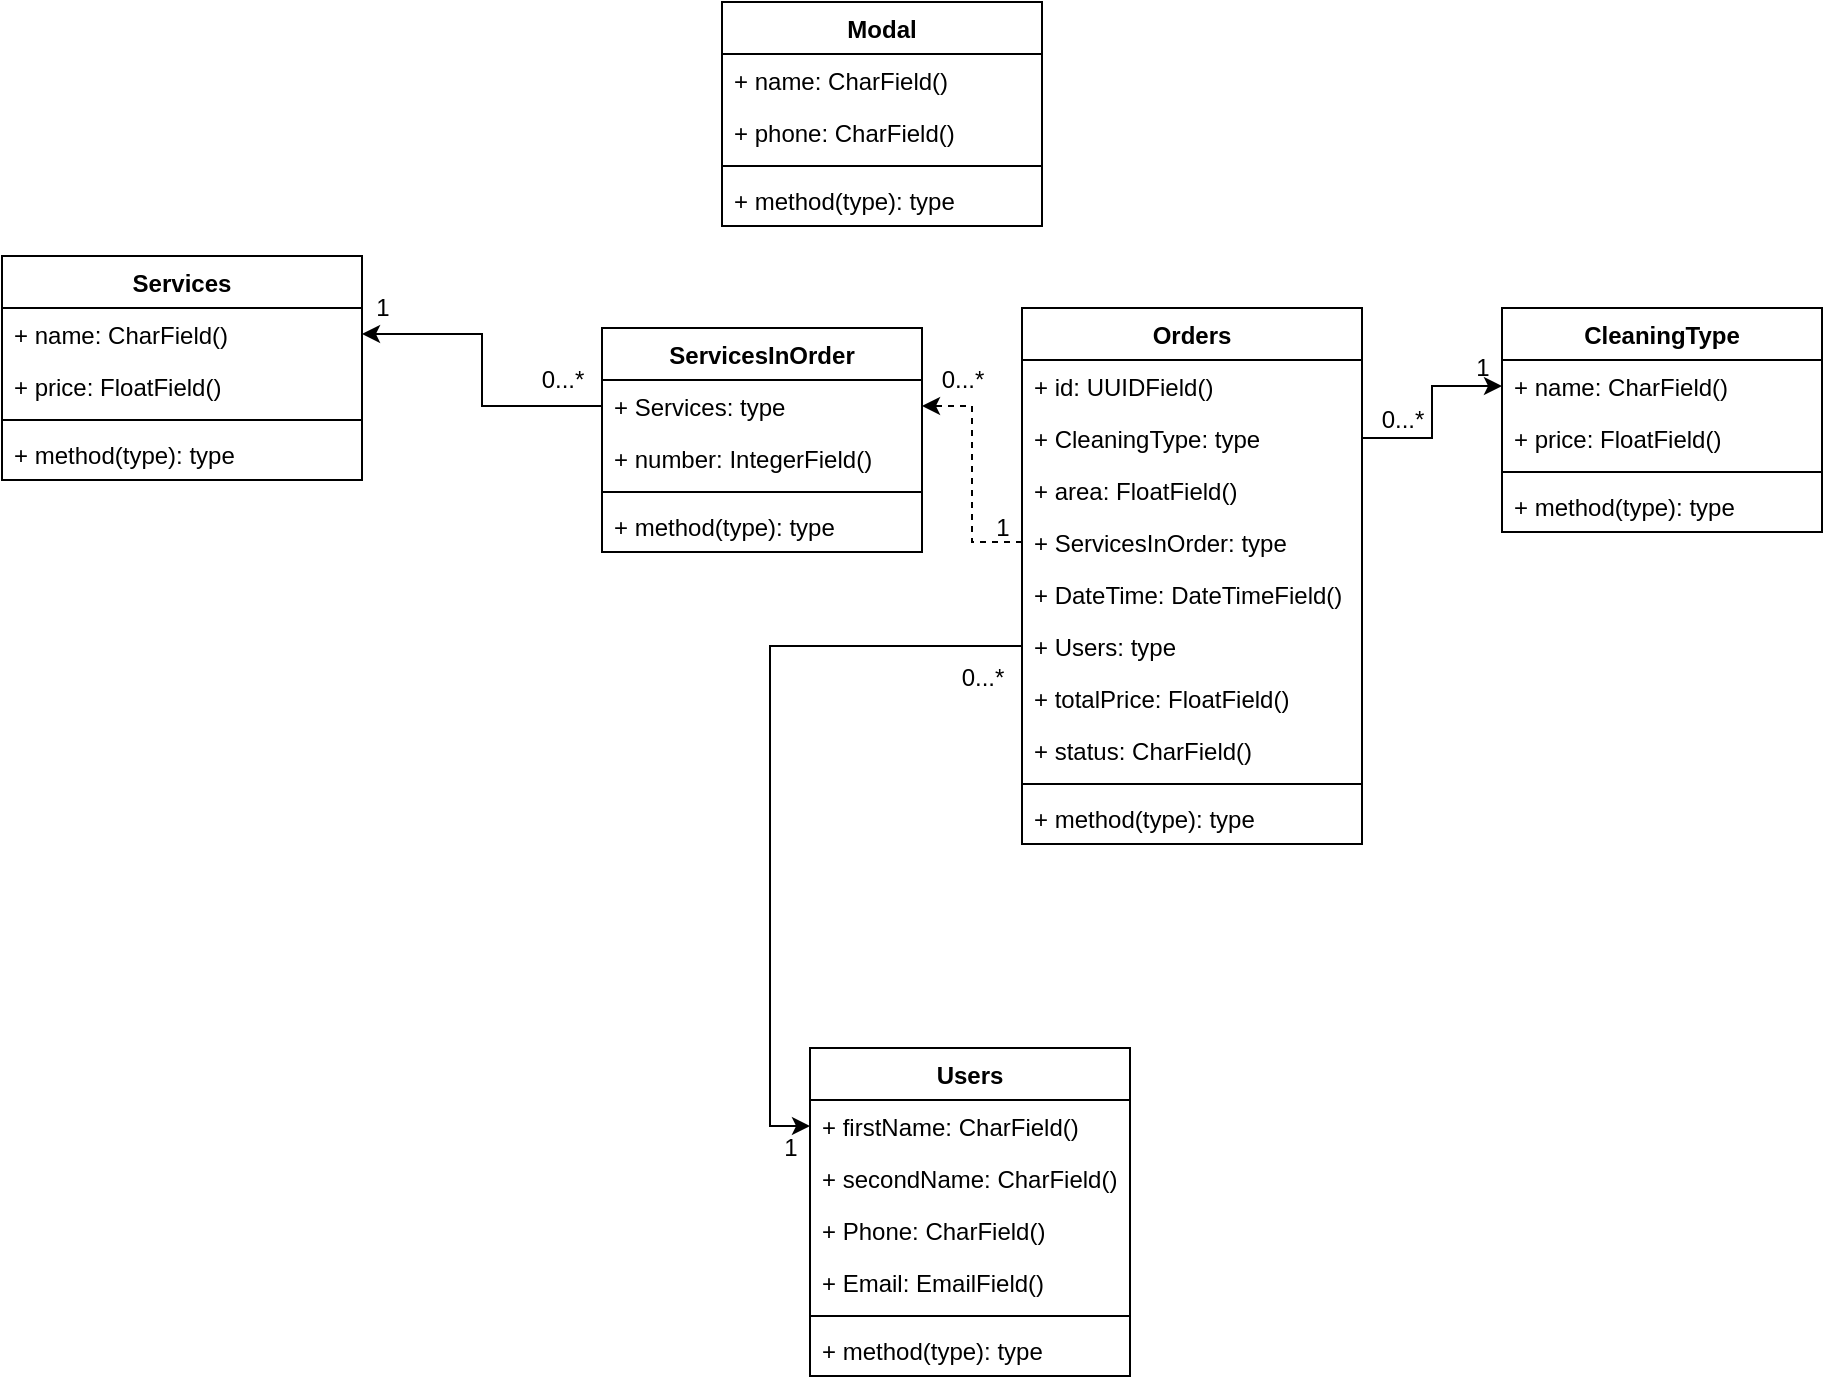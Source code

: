 <mxfile version="15.9.1" type="github">
  <diagram id="ygY2HYuMcvHjH5VAy_jx" name="Page-1">
    <mxGraphModel dx="2009" dy="800" grid="1" gridSize="10" guides="1" tooltips="1" connect="1" arrows="1" fold="1" page="1" pageScale="1" pageWidth="827" pageHeight="1169" math="0" shadow="0">
      <root>
        <mxCell id="0" />
        <mxCell id="1" parent="0" />
        <mxCell id="gsLRtTmGLF1T1LJWoBjL-1" value="Modal" style="swimlane;fontStyle=1;align=center;verticalAlign=top;childLayout=stackLayout;horizontal=1;startSize=26;horizontalStack=0;resizeParent=1;resizeParentMax=0;resizeLast=0;collapsible=1;marginBottom=0;" vertex="1" parent="1">
          <mxGeometry x="290" y="247" width="160" height="112" as="geometry" />
        </mxCell>
        <mxCell id="gsLRtTmGLF1T1LJWoBjL-2" value="+ name: CharField()" style="text;strokeColor=none;fillColor=none;align=left;verticalAlign=top;spacingLeft=4;spacingRight=4;overflow=hidden;rotatable=0;points=[[0,0.5],[1,0.5]];portConstraint=eastwest;" vertex="1" parent="gsLRtTmGLF1T1LJWoBjL-1">
          <mxGeometry y="26" width="160" height="26" as="geometry" />
        </mxCell>
        <mxCell id="gsLRtTmGLF1T1LJWoBjL-110" value="+ phone: CharField()" style="text;strokeColor=none;fillColor=none;align=left;verticalAlign=top;spacingLeft=4;spacingRight=4;overflow=hidden;rotatable=0;points=[[0,0.5],[1,0.5]];portConstraint=eastwest;" vertex="1" parent="gsLRtTmGLF1T1LJWoBjL-1">
          <mxGeometry y="52" width="160" height="26" as="geometry" />
        </mxCell>
        <mxCell id="gsLRtTmGLF1T1LJWoBjL-3" value="" style="line;strokeWidth=1;fillColor=none;align=left;verticalAlign=middle;spacingTop=-1;spacingLeft=3;spacingRight=3;rotatable=0;labelPosition=right;points=[];portConstraint=eastwest;" vertex="1" parent="gsLRtTmGLF1T1LJWoBjL-1">
          <mxGeometry y="78" width="160" height="8" as="geometry" />
        </mxCell>
        <mxCell id="gsLRtTmGLF1T1LJWoBjL-4" value="+ method(type): type" style="text;strokeColor=none;fillColor=none;align=left;verticalAlign=top;spacingLeft=4;spacingRight=4;overflow=hidden;rotatable=0;points=[[0,0.5],[1,0.5]];portConstraint=eastwest;" vertex="1" parent="gsLRtTmGLF1T1LJWoBjL-1">
          <mxGeometry y="86" width="160" height="26" as="geometry" />
        </mxCell>
        <mxCell id="gsLRtTmGLF1T1LJWoBjL-5" value="Orders" style="swimlane;fontStyle=1;align=center;verticalAlign=top;childLayout=stackLayout;horizontal=1;startSize=26;horizontalStack=0;resizeParent=1;resizeParentMax=0;resizeLast=0;collapsible=1;marginBottom=0;" vertex="1" parent="1">
          <mxGeometry x="440" y="400" width="170" height="268" as="geometry" />
        </mxCell>
        <mxCell id="gsLRtTmGLF1T1LJWoBjL-6" value="+ id: UUIDField()" style="text;strokeColor=none;fillColor=none;align=left;verticalAlign=top;spacingLeft=4;spacingRight=4;overflow=hidden;rotatable=0;points=[[0,0.5],[1,0.5]];portConstraint=eastwest;" vertex="1" parent="gsLRtTmGLF1T1LJWoBjL-5">
          <mxGeometry y="26" width="170" height="26" as="geometry" />
        </mxCell>
        <mxCell id="gsLRtTmGLF1T1LJWoBjL-68" value="+ CleaningType: type" style="text;strokeColor=none;fillColor=none;align=left;verticalAlign=top;spacingLeft=4;spacingRight=4;overflow=hidden;rotatable=0;points=[[0,0.5],[1,0.5]];portConstraint=eastwest;" vertex="1" parent="gsLRtTmGLF1T1LJWoBjL-5">
          <mxGeometry y="52" width="170" height="26" as="geometry" />
        </mxCell>
        <mxCell id="gsLRtTmGLF1T1LJWoBjL-69" value="+ area: FloatField()" style="text;strokeColor=none;fillColor=none;align=left;verticalAlign=top;spacingLeft=4;spacingRight=4;overflow=hidden;rotatable=0;points=[[0,0.5],[1,0.5]];portConstraint=eastwest;" vertex="1" parent="gsLRtTmGLF1T1LJWoBjL-5">
          <mxGeometry y="78" width="170" height="26" as="geometry" />
        </mxCell>
        <mxCell id="gsLRtTmGLF1T1LJWoBjL-70" value="+ ServicesInOrder: type" style="text;strokeColor=none;fillColor=none;align=left;verticalAlign=top;spacingLeft=4;spacingRight=4;overflow=hidden;rotatable=0;points=[[0,0.5],[1,0.5]];portConstraint=eastwest;" vertex="1" parent="gsLRtTmGLF1T1LJWoBjL-5">
          <mxGeometry y="104" width="170" height="26" as="geometry" />
        </mxCell>
        <mxCell id="gsLRtTmGLF1T1LJWoBjL-100" value="+ DateTime: DateTimeField()" style="text;strokeColor=none;fillColor=none;align=left;verticalAlign=top;spacingLeft=4;spacingRight=4;overflow=hidden;rotatable=0;points=[[0,0.5],[1,0.5]];portConstraint=eastwest;" vertex="1" parent="gsLRtTmGLF1T1LJWoBjL-5">
          <mxGeometry y="130" width="170" height="26" as="geometry" />
        </mxCell>
        <mxCell id="gsLRtTmGLF1T1LJWoBjL-101" value="+ Users: type" style="text;strokeColor=none;fillColor=none;align=left;verticalAlign=top;spacingLeft=4;spacingRight=4;overflow=hidden;rotatable=0;points=[[0,0.5],[1,0.5]];portConstraint=eastwest;" vertex="1" parent="gsLRtTmGLF1T1LJWoBjL-5">
          <mxGeometry y="156" width="170" height="26" as="geometry" />
        </mxCell>
        <mxCell id="gsLRtTmGLF1T1LJWoBjL-103" value="+ totalPrice: FloatField()" style="text;strokeColor=none;fillColor=none;align=left;verticalAlign=top;spacingLeft=4;spacingRight=4;overflow=hidden;rotatable=0;points=[[0,0.5],[1,0.5]];portConstraint=eastwest;" vertex="1" parent="gsLRtTmGLF1T1LJWoBjL-5">
          <mxGeometry y="182" width="170" height="26" as="geometry" />
        </mxCell>
        <mxCell id="gsLRtTmGLF1T1LJWoBjL-104" value="+ status: CharField()" style="text;strokeColor=none;fillColor=none;align=left;verticalAlign=top;spacingLeft=4;spacingRight=4;overflow=hidden;rotatable=0;points=[[0,0.5],[1,0.5]];portConstraint=eastwest;" vertex="1" parent="gsLRtTmGLF1T1LJWoBjL-5">
          <mxGeometry y="208" width="170" height="26" as="geometry" />
        </mxCell>
        <mxCell id="gsLRtTmGLF1T1LJWoBjL-7" value="" style="line;strokeWidth=1;fillColor=none;align=left;verticalAlign=middle;spacingTop=-1;spacingLeft=3;spacingRight=3;rotatable=0;labelPosition=right;points=[];portConstraint=eastwest;" vertex="1" parent="gsLRtTmGLF1T1LJWoBjL-5">
          <mxGeometry y="234" width="170" height="8" as="geometry" />
        </mxCell>
        <mxCell id="gsLRtTmGLF1T1LJWoBjL-8" value="+ method(type): type" style="text;strokeColor=none;fillColor=none;align=left;verticalAlign=top;spacingLeft=4;spacingRight=4;overflow=hidden;rotatable=0;points=[[0,0.5],[1,0.5]];portConstraint=eastwest;" vertex="1" parent="gsLRtTmGLF1T1LJWoBjL-5">
          <mxGeometry y="242" width="170" height="26" as="geometry" />
        </mxCell>
        <mxCell id="gsLRtTmGLF1T1LJWoBjL-9" value="Users" style="swimlane;fontStyle=1;align=center;verticalAlign=top;childLayout=stackLayout;horizontal=1;startSize=26;horizontalStack=0;resizeParent=1;resizeParentMax=0;resizeLast=0;collapsible=1;marginBottom=0;" vertex="1" parent="1">
          <mxGeometry x="334" y="770" width="160" height="164" as="geometry" />
        </mxCell>
        <mxCell id="gsLRtTmGLF1T1LJWoBjL-10" value="+ firstName: CharField()" style="text;strokeColor=none;fillColor=none;align=left;verticalAlign=top;spacingLeft=4;spacingRight=4;overflow=hidden;rotatable=0;points=[[0,0.5],[1,0.5]];portConstraint=eastwest;" vertex="1" parent="gsLRtTmGLF1T1LJWoBjL-9">
          <mxGeometry y="26" width="160" height="26" as="geometry" />
        </mxCell>
        <mxCell id="gsLRtTmGLF1T1LJWoBjL-54" value="+ secondName: CharField()" style="text;strokeColor=none;fillColor=none;align=left;verticalAlign=top;spacingLeft=4;spacingRight=4;overflow=hidden;rotatable=0;points=[[0,0.5],[1,0.5]];portConstraint=eastwest;" vertex="1" parent="gsLRtTmGLF1T1LJWoBjL-9">
          <mxGeometry y="52" width="160" height="26" as="geometry" />
        </mxCell>
        <mxCell id="gsLRtTmGLF1T1LJWoBjL-120" value="+ Phone: CharField()" style="text;strokeColor=none;fillColor=none;align=left;verticalAlign=top;spacingLeft=4;spacingRight=4;overflow=hidden;rotatable=0;points=[[0,0.5],[1,0.5]];portConstraint=eastwest;" vertex="1" parent="gsLRtTmGLF1T1LJWoBjL-9">
          <mxGeometry y="78" width="160" height="26" as="geometry" />
        </mxCell>
        <mxCell id="gsLRtTmGLF1T1LJWoBjL-121" value="+ Email: EmailField()" style="text;strokeColor=none;fillColor=none;align=left;verticalAlign=top;spacingLeft=4;spacingRight=4;overflow=hidden;rotatable=0;points=[[0,0.5],[1,0.5]];portConstraint=eastwest;" vertex="1" parent="gsLRtTmGLF1T1LJWoBjL-9">
          <mxGeometry y="104" width="160" height="26" as="geometry" />
        </mxCell>
        <mxCell id="gsLRtTmGLF1T1LJWoBjL-11" value="" style="line;strokeWidth=1;fillColor=none;align=left;verticalAlign=middle;spacingTop=-1;spacingLeft=3;spacingRight=3;rotatable=0;labelPosition=right;points=[];portConstraint=eastwest;" vertex="1" parent="gsLRtTmGLF1T1LJWoBjL-9">
          <mxGeometry y="130" width="160" height="8" as="geometry" />
        </mxCell>
        <mxCell id="gsLRtTmGLF1T1LJWoBjL-12" value="+ method(type): type" style="text;strokeColor=none;fillColor=none;align=left;verticalAlign=top;spacingLeft=4;spacingRight=4;overflow=hidden;rotatable=0;points=[[0,0.5],[1,0.5]];portConstraint=eastwest;" vertex="1" parent="gsLRtTmGLF1T1LJWoBjL-9">
          <mxGeometry y="138" width="160" height="26" as="geometry" />
        </mxCell>
        <mxCell id="gsLRtTmGLF1T1LJWoBjL-13" value="CleaningType" style="swimlane;fontStyle=1;align=center;verticalAlign=top;childLayout=stackLayout;horizontal=1;startSize=26;horizontalStack=0;resizeParent=1;resizeParentMax=0;resizeLast=0;collapsible=1;marginBottom=0;" vertex="1" parent="1">
          <mxGeometry x="680" y="400" width="160" height="112" as="geometry" />
        </mxCell>
        <mxCell id="gsLRtTmGLF1T1LJWoBjL-14" value="+ name: CharField()" style="text;strokeColor=none;fillColor=none;align=left;verticalAlign=top;spacingLeft=4;spacingRight=4;overflow=hidden;rotatable=0;points=[[0,0.5],[1,0.5]];portConstraint=eastwest;" vertex="1" parent="gsLRtTmGLF1T1LJWoBjL-13">
          <mxGeometry y="26" width="160" height="26" as="geometry" />
        </mxCell>
        <mxCell id="gsLRtTmGLF1T1LJWoBjL-22" value="+ price: FloatField()" style="text;strokeColor=none;fillColor=none;align=left;verticalAlign=top;spacingLeft=4;spacingRight=4;overflow=hidden;rotatable=0;points=[[0,0.5],[1,0.5]];portConstraint=eastwest;" vertex="1" parent="gsLRtTmGLF1T1LJWoBjL-13">
          <mxGeometry y="52" width="160" height="26" as="geometry" />
        </mxCell>
        <mxCell id="gsLRtTmGLF1T1LJWoBjL-15" value="" style="line;strokeWidth=1;fillColor=none;align=left;verticalAlign=middle;spacingTop=-1;spacingLeft=3;spacingRight=3;rotatable=0;labelPosition=right;points=[];portConstraint=eastwest;" vertex="1" parent="gsLRtTmGLF1T1LJWoBjL-13">
          <mxGeometry y="78" width="160" height="8" as="geometry" />
        </mxCell>
        <mxCell id="gsLRtTmGLF1T1LJWoBjL-16" value="+ method(type): type" style="text;strokeColor=none;fillColor=none;align=left;verticalAlign=top;spacingLeft=4;spacingRight=4;overflow=hidden;rotatable=0;points=[[0,0.5],[1,0.5]];portConstraint=eastwest;" vertex="1" parent="gsLRtTmGLF1T1LJWoBjL-13">
          <mxGeometry y="86" width="160" height="26" as="geometry" />
        </mxCell>
        <mxCell id="gsLRtTmGLF1T1LJWoBjL-27" value="Services" style="swimlane;fontStyle=1;align=center;verticalAlign=top;childLayout=stackLayout;horizontal=1;startSize=26;horizontalStack=0;resizeParent=1;resizeParentMax=0;resizeLast=0;collapsible=1;marginBottom=0;" vertex="1" parent="1">
          <mxGeometry x="-70" y="374" width="180" height="112" as="geometry" />
        </mxCell>
        <mxCell id="gsLRtTmGLF1T1LJWoBjL-32" value="+ name: CharField()" style="text;strokeColor=none;fillColor=none;align=left;verticalAlign=top;spacingLeft=4;spacingRight=4;overflow=hidden;rotatable=0;points=[[0,0.5],[1,0.5]];portConstraint=eastwest;" vertex="1" parent="gsLRtTmGLF1T1LJWoBjL-27">
          <mxGeometry y="26" width="180" height="26" as="geometry" />
        </mxCell>
        <mxCell id="gsLRtTmGLF1T1LJWoBjL-112" value="+ price: FloatField()" style="text;strokeColor=none;fillColor=none;align=left;verticalAlign=top;spacingLeft=4;spacingRight=4;overflow=hidden;rotatable=0;points=[[0,0.5],[1,0.5]];portConstraint=eastwest;" vertex="1" parent="gsLRtTmGLF1T1LJWoBjL-27">
          <mxGeometry y="52" width="180" height="26" as="geometry" />
        </mxCell>
        <mxCell id="gsLRtTmGLF1T1LJWoBjL-29" value="" style="line;strokeWidth=1;fillColor=none;align=left;verticalAlign=middle;spacingTop=-1;spacingLeft=3;spacingRight=3;rotatable=0;labelPosition=right;points=[];portConstraint=eastwest;" vertex="1" parent="gsLRtTmGLF1T1LJWoBjL-27">
          <mxGeometry y="78" width="180" height="8" as="geometry" />
        </mxCell>
        <mxCell id="gsLRtTmGLF1T1LJWoBjL-30" value="+ method(type): type" style="text;strokeColor=none;fillColor=none;align=left;verticalAlign=top;spacingLeft=4;spacingRight=4;overflow=hidden;rotatable=0;points=[[0,0.5],[1,0.5]];portConstraint=eastwest;" vertex="1" parent="gsLRtTmGLF1T1LJWoBjL-27">
          <mxGeometry y="86" width="180" height="26" as="geometry" />
        </mxCell>
        <mxCell id="gsLRtTmGLF1T1LJWoBjL-99" style="edgeStyle=orthogonalEdgeStyle;rounded=0;orthogonalLoop=1;jettySize=auto;html=1;exitX=1;exitY=0.5;exitDx=0;exitDy=0;entryX=0;entryY=0.5;entryDx=0;entryDy=0;" edge="1" parent="1" source="gsLRtTmGLF1T1LJWoBjL-68" target="gsLRtTmGLF1T1LJWoBjL-14">
          <mxGeometry relative="1" as="geometry" />
        </mxCell>
        <mxCell id="gsLRtTmGLF1T1LJWoBjL-111" style="edgeStyle=orthogonalEdgeStyle;rounded=0;orthogonalLoop=1;jettySize=auto;html=1;exitX=0;exitY=0.5;exitDx=0;exitDy=0;entryX=0;entryY=0.5;entryDx=0;entryDy=0;" edge="1" parent="1" source="gsLRtTmGLF1T1LJWoBjL-101" target="gsLRtTmGLF1T1LJWoBjL-10">
          <mxGeometry relative="1" as="geometry" />
        </mxCell>
        <mxCell id="gsLRtTmGLF1T1LJWoBjL-114" value="ServicesInOrder" style="swimlane;fontStyle=1;align=center;verticalAlign=top;childLayout=stackLayout;horizontal=1;startSize=26;horizontalStack=0;resizeParent=1;resizeParentMax=0;resizeLast=0;collapsible=1;marginBottom=0;" vertex="1" parent="1">
          <mxGeometry x="230" y="410" width="160" height="112" as="geometry" />
        </mxCell>
        <mxCell id="gsLRtTmGLF1T1LJWoBjL-115" value="+ Services: type" style="text;strokeColor=none;fillColor=none;align=left;verticalAlign=top;spacingLeft=4;spacingRight=4;overflow=hidden;rotatable=0;points=[[0,0.5],[1,0.5]];portConstraint=eastwest;" vertex="1" parent="gsLRtTmGLF1T1LJWoBjL-114">
          <mxGeometry y="26" width="160" height="26" as="geometry" />
        </mxCell>
        <mxCell id="gsLRtTmGLF1T1LJWoBjL-113" value="+ number: IntegerField()" style="text;strokeColor=none;fillColor=none;align=left;verticalAlign=top;spacingLeft=4;spacingRight=4;overflow=hidden;rotatable=0;points=[[0,0.5],[1,0.5]];portConstraint=eastwest;" vertex="1" parent="gsLRtTmGLF1T1LJWoBjL-114">
          <mxGeometry y="52" width="160" height="26" as="geometry" />
        </mxCell>
        <mxCell id="gsLRtTmGLF1T1LJWoBjL-116" value="" style="line;strokeWidth=1;fillColor=none;align=left;verticalAlign=middle;spacingTop=-1;spacingLeft=3;spacingRight=3;rotatable=0;labelPosition=right;points=[];portConstraint=eastwest;" vertex="1" parent="gsLRtTmGLF1T1LJWoBjL-114">
          <mxGeometry y="78" width="160" height="8" as="geometry" />
        </mxCell>
        <mxCell id="gsLRtTmGLF1T1LJWoBjL-117" value="+ method(type): type" style="text;strokeColor=none;fillColor=none;align=left;verticalAlign=top;spacingLeft=4;spacingRight=4;overflow=hidden;rotatable=0;points=[[0,0.5],[1,0.5]];portConstraint=eastwest;" vertex="1" parent="gsLRtTmGLF1T1LJWoBjL-114">
          <mxGeometry y="86" width="160" height="26" as="geometry" />
        </mxCell>
        <mxCell id="gsLRtTmGLF1T1LJWoBjL-118" style="edgeStyle=orthogonalEdgeStyle;rounded=0;orthogonalLoop=1;jettySize=auto;html=1;exitX=0;exitY=0.5;exitDx=0;exitDy=0;entryX=1;entryY=0.5;entryDx=0;entryDy=0;dashed=1;" edge="1" parent="1" source="gsLRtTmGLF1T1LJWoBjL-70" target="gsLRtTmGLF1T1LJWoBjL-115">
          <mxGeometry relative="1" as="geometry" />
        </mxCell>
        <mxCell id="gsLRtTmGLF1T1LJWoBjL-119" style="edgeStyle=orthogonalEdgeStyle;rounded=0;orthogonalLoop=1;jettySize=auto;html=1;exitX=0;exitY=0.5;exitDx=0;exitDy=0;entryX=1;entryY=0.5;entryDx=0;entryDy=0;" edge="1" parent="1" source="gsLRtTmGLF1T1LJWoBjL-115" target="gsLRtTmGLF1T1LJWoBjL-32">
          <mxGeometry relative="1" as="geometry" />
        </mxCell>
        <mxCell id="gsLRtTmGLF1T1LJWoBjL-125" value="1" style="text;html=1;align=center;verticalAlign=middle;resizable=0;points=[];autosize=1;strokeColor=none;fillColor=none;" vertex="1" parent="1">
          <mxGeometry x="660" y="420" width="20" height="20" as="geometry" />
        </mxCell>
        <mxCell id="gsLRtTmGLF1T1LJWoBjL-126" value="0...*" style="text;html=1;align=center;verticalAlign=middle;resizable=0;points=[];autosize=1;strokeColor=none;fillColor=none;" vertex="1" parent="1">
          <mxGeometry x="610" y="446" width="40" height="20" as="geometry" />
        </mxCell>
        <mxCell id="gsLRtTmGLF1T1LJWoBjL-127" value="1" style="text;html=1;align=center;verticalAlign=middle;resizable=0;points=[];autosize=1;strokeColor=none;fillColor=none;" vertex="1" parent="1">
          <mxGeometry x="314" y="810" width="20" height="20" as="geometry" />
        </mxCell>
        <mxCell id="gsLRtTmGLF1T1LJWoBjL-128" value="0...*" style="text;html=1;align=center;verticalAlign=middle;resizable=0;points=[];autosize=1;strokeColor=none;fillColor=none;" vertex="1" parent="1">
          <mxGeometry x="400" y="574.5" width="40" height="20" as="geometry" />
        </mxCell>
        <mxCell id="gsLRtTmGLF1T1LJWoBjL-129" value="1" style="text;html=1;align=center;verticalAlign=middle;resizable=0;points=[];autosize=1;strokeColor=none;fillColor=none;" vertex="1" parent="1">
          <mxGeometry x="110" y="390" width="20" height="20" as="geometry" />
        </mxCell>
        <mxCell id="gsLRtTmGLF1T1LJWoBjL-130" value="0...*" style="text;html=1;align=center;verticalAlign=middle;resizable=0;points=[];autosize=1;strokeColor=none;fillColor=none;" vertex="1" parent="1">
          <mxGeometry x="190" y="426" width="40" height="20" as="geometry" />
        </mxCell>
        <mxCell id="gsLRtTmGLF1T1LJWoBjL-131" value="0...*" style="text;html=1;align=center;verticalAlign=middle;resizable=0;points=[];autosize=1;strokeColor=none;fillColor=none;" vertex="1" parent="1">
          <mxGeometry x="390" y="426" width="40" height="20" as="geometry" />
        </mxCell>
        <mxCell id="gsLRtTmGLF1T1LJWoBjL-132" value="1" style="text;html=1;align=center;verticalAlign=middle;resizable=0;points=[];autosize=1;strokeColor=none;fillColor=none;" vertex="1" parent="1">
          <mxGeometry x="420" y="500" width="20" height="20" as="geometry" />
        </mxCell>
      </root>
    </mxGraphModel>
  </diagram>
</mxfile>
